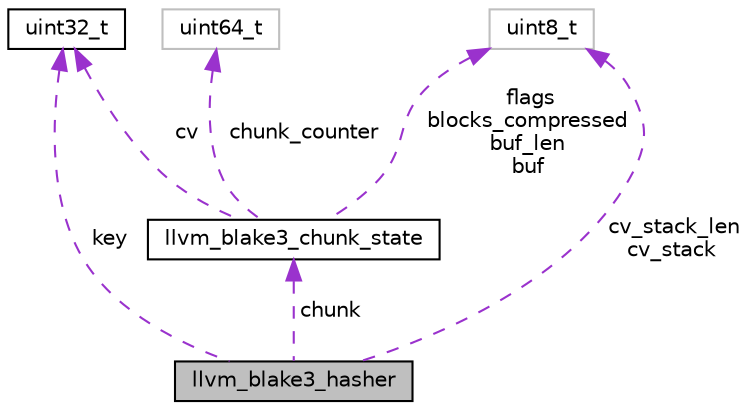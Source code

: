 digraph "llvm_blake3_hasher"
{
 // LATEX_PDF_SIZE
  bgcolor="transparent";
  edge [fontname="Helvetica",fontsize="10",labelfontname="Helvetica",labelfontsize="10"];
  node [fontname="Helvetica",fontsize="10",shape=record];
  Node1 [label="llvm_blake3_hasher",height=0.2,width=0.4,color="black", fillcolor="grey75", style="filled", fontcolor="black",tooltip=" "];
  Node2 -> Node1 [dir="back",color="darkorchid3",fontsize="10",style="dashed",label=" key" ,fontname="Helvetica"];
  Node2 [label="uint32_t",height=0.2,width=0.4,color="black",URL="$classuint32__t.html",tooltip=" "];
  Node3 -> Node1 [dir="back",color="darkorchid3",fontsize="10",style="dashed",label=" cv_stack_len\ncv_stack" ,fontname="Helvetica"];
  Node3 [label="uint8_t",height=0.2,width=0.4,color="grey75",tooltip=" "];
  Node4 -> Node1 [dir="back",color="darkorchid3",fontsize="10",style="dashed",label=" chunk" ,fontname="Helvetica"];
  Node4 [label="llvm_blake3_chunk_state",height=0.2,width=0.4,color="black",URL="$structllvm__blake3__chunk__state.html",tooltip=" "];
  Node5 -> Node4 [dir="back",color="darkorchid3",fontsize="10",style="dashed",label=" chunk_counter" ,fontname="Helvetica"];
  Node5 [label="uint64_t",height=0.2,width=0.4,color="grey75",tooltip=" "];
  Node2 -> Node4 [dir="back",color="darkorchid3",fontsize="10",style="dashed",label=" cv" ,fontname="Helvetica"];
  Node3 -> Node4 [dir="back",color="darkorchid3",fontsize="10",style="dashed",label=" flags\nblocks_compressed\nbuf_len\nbuf" ,fontname="Helvetica"];
}

